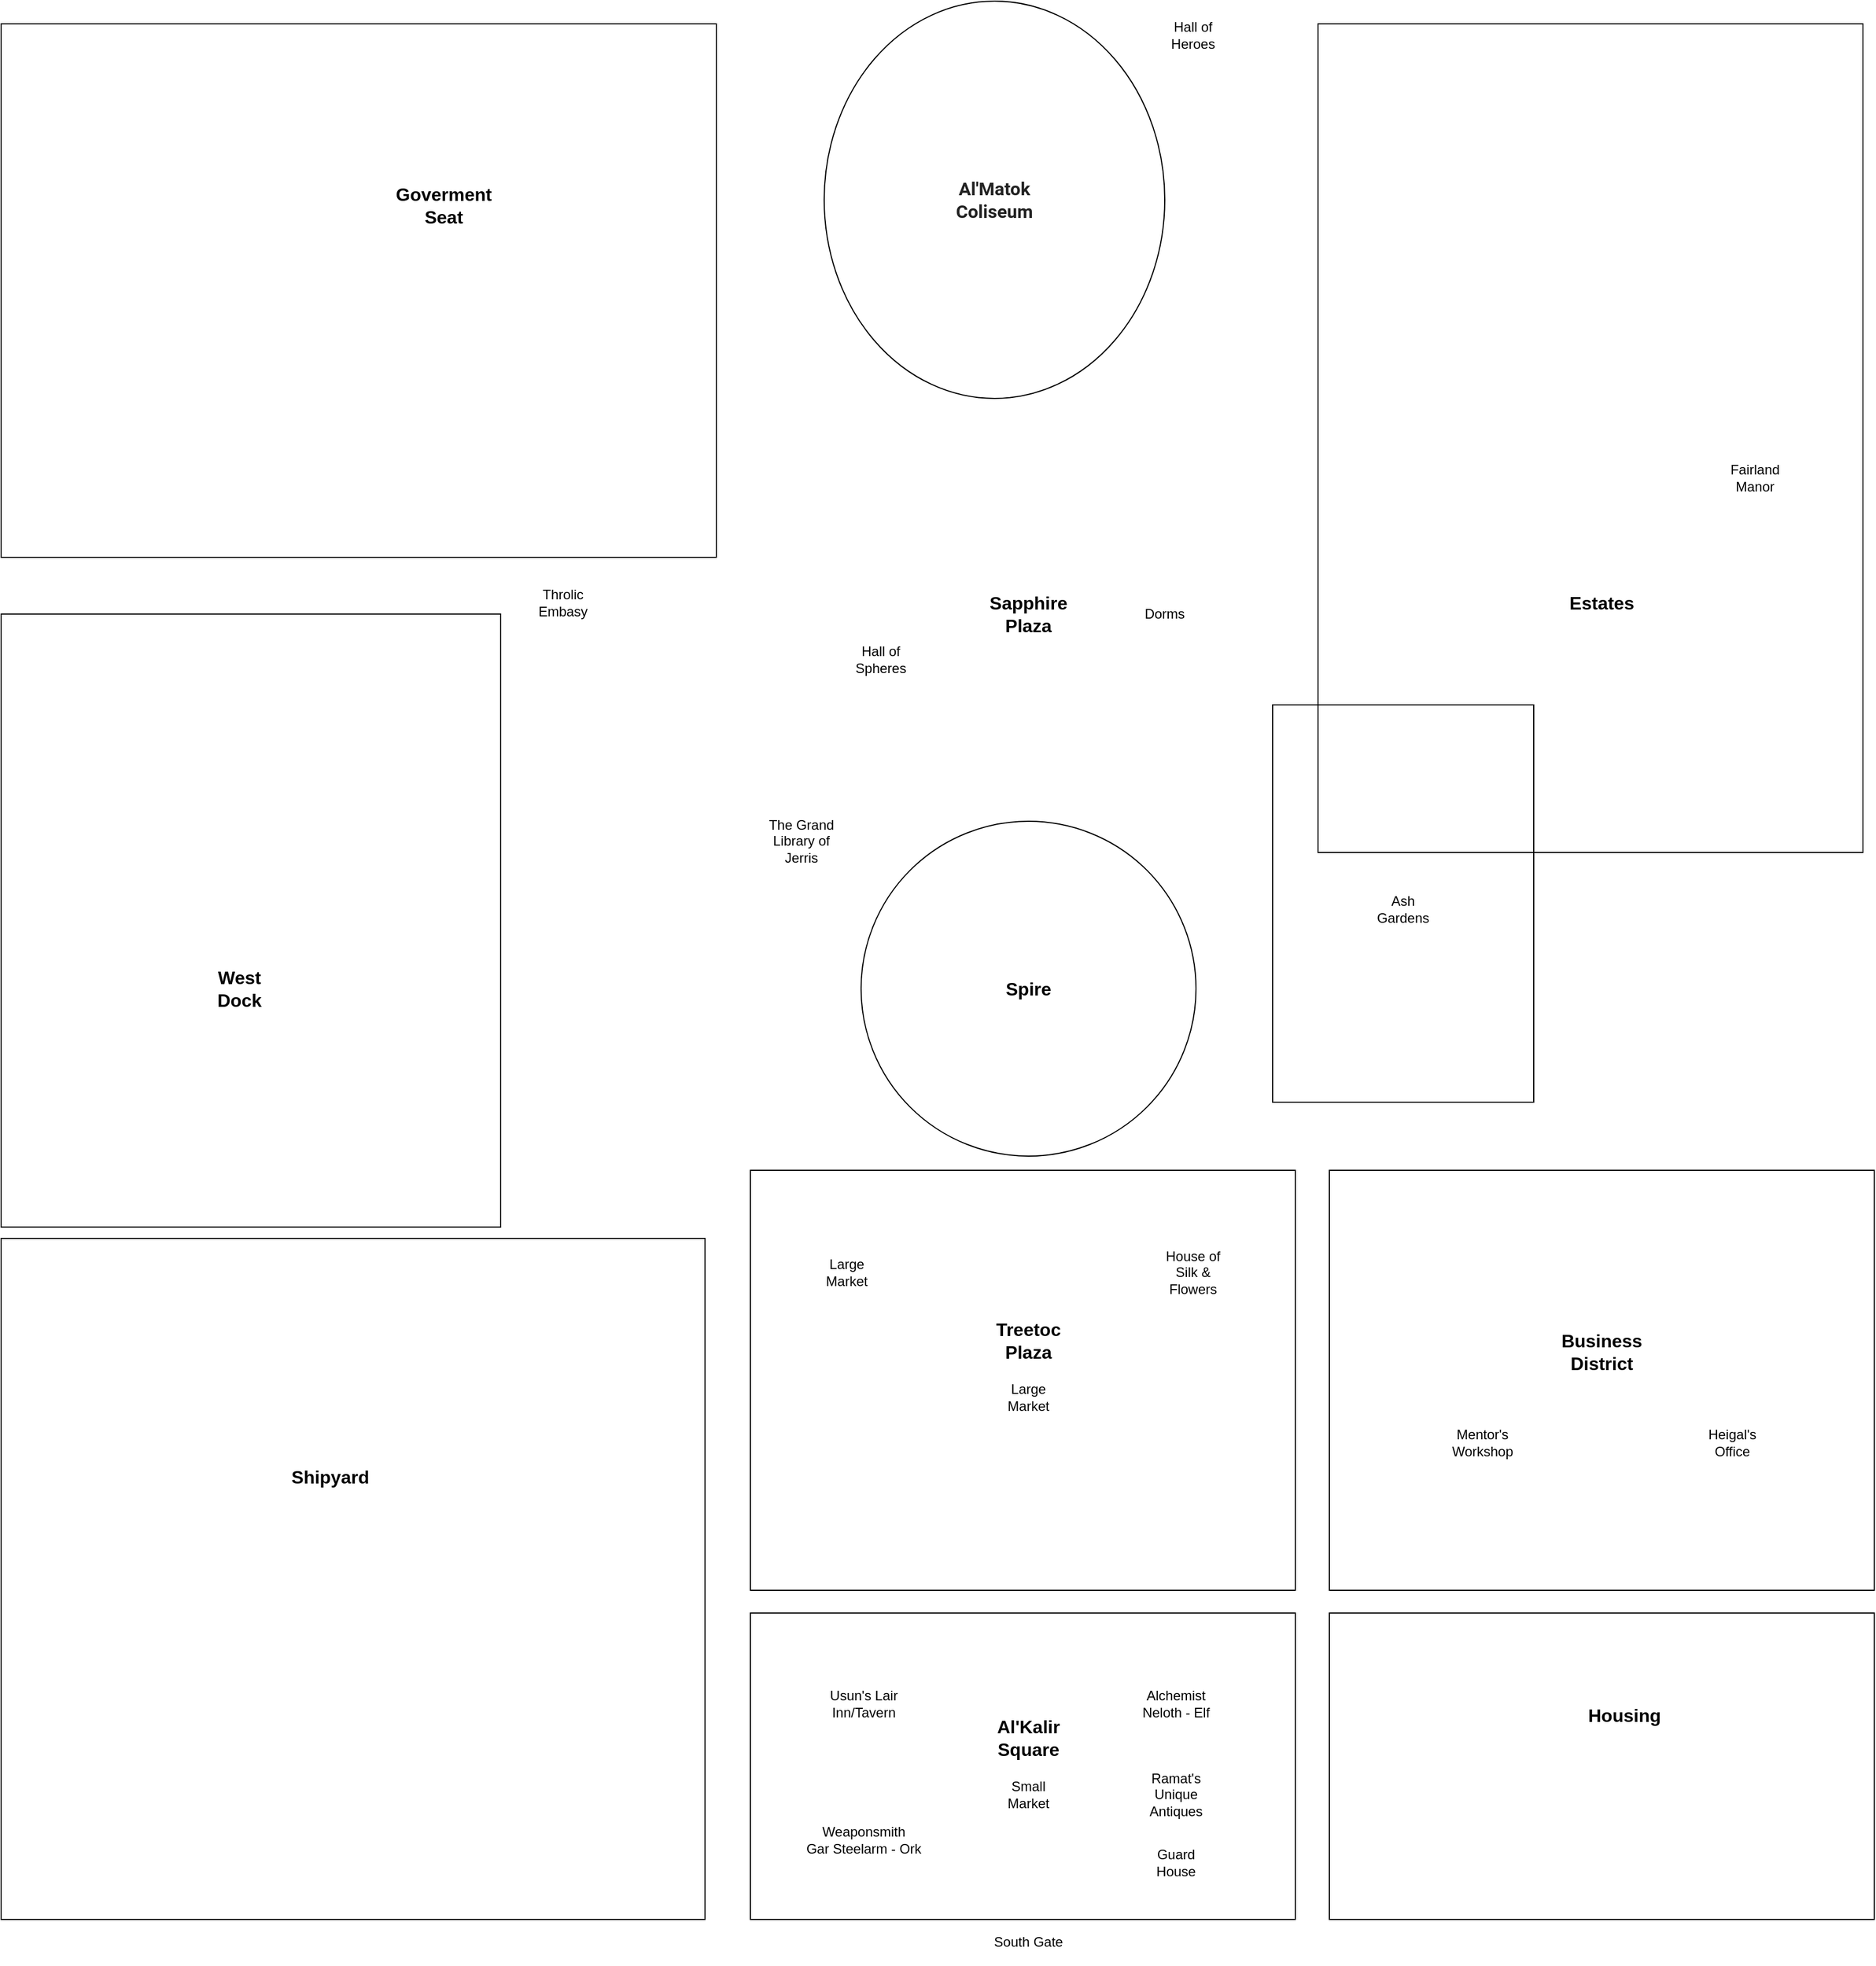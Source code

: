 <mxfile version="13.4.6" type="github">
  <diagram id="gBeoyxnjPRkxt87tUZH4" name="Page-1">
    <mxGraphModel dx="2377" dy="2237" grid="1" gridSize="10" guides="1" tooltips="1" connect="1" arrows="1" fold="1" page="0" pageScale="1" pageWidth="850" pageHeight="1100" math="0" shadow="0">
      <root>
        <mxCell id="0" />
        <mxCell id="1" parent="0" />
        <mxCell id="02-kwTNhgJaQTxuko_tk-4" value="" style="ellipse;whiteSpace=wrap;html=1;fillColor=none;" vertex="1" parent="1">
          <mxGeometry x="225" y="-1030" width="300" height="350" as="geometry" />
        </mxCell>
        <mxCell id="02-kwTNhgJaQTxuko_tk-1" value="" style="rounded=0;whiteSpace=wrap;html=1;fillColor=none;fontSize=16;" vertex="1" parent="1">
          <mxGeometry x="620" y="-410" width="230" height="350" as="geometry" />
        </mxCell>
        <mxCell id="b8Ko2YbfWa-QRJcQ-C6n-42" value="" style="rounded=0;whiteSpace=wrap;html=1;fillColor=none;fontSize=16;" parent="1" vertex="1">
          <mxGeometry x="160" y="390" width="480" height="270" as="geometry" />
        </mxCell>
        <mxCell id="b8Ko2YbfWa-QRJcQ-C6n-43" value="" style="rounded=0;whiteSpace=wrap;html=1;fillColor=none;fontSize=16;" parent="1" vertex="1">
          <mxGeometry x="-500" y="60" width="620" height="600" as="geometry" />
        </mxCell>
        <mxCell id="b8Ko2YbfWa-QRJcQ-C6n-45" value="" style="rounded=0;whiteSpace=wrap;html=1;fillColor=none;fontSize=16;" parent="1" vertex="1">
          <mxGeometry x="-500" y="-490" width="440" height="540" as="geometry" />
        </mxCell>
        <mxCell id="b8Ko2YbfWa-QRJcQ-C6n-48" value="" style="rounded=0;whiteSpace=wrap;html=1;fillColor=none;fontSize=16;" parent="1" vertex="1">
          <mxGeometry x="670" y="390" width="480" height="270" as="geometry" />
        </mxCell>
        <mxCell id="b8Ko2YbfWa-QRJcQ-C6n-46" value="" style="rounded=0;whiteSpace=wrap;html=1;fillColor=none;fontSize=16;" parent="1" vertex="1">
          <mxGeometry x="160" width="480" height="370" as="geometry" />
        </mxCell>
        <mxCell id="b8Ko2YbfWa-QRJcQ-C6n-47" value="" style="rounded=0;whiteSpace=wrap;html=1;fillColor=none;fontSize=16;" parent="1" vertex="1">
          <mxGeometry x="670" width="480" height="370" as="geometry" />
        </mxCell>
        <mxCell id="b8Ko2YbfWa-QRJcQ-C6n-49" value="" style="rounded=0;whiteSpace=wrap;html=1;fillColor=none;fontSize=16;" parent="1" vertex="1">
          <mxGeometry x="660" y="-1010" width="480" height="730" as="geometry" />
        </mxCell>
        <mxCell id="b8Ko2YbfWa-QRJcQ-C6n-1" value="Al&#39;Kalir Square" style="text;html=1;strokeColor=none;fillColor=none;align=center;verticalAlign=middle;whiteSpace=wrap;rounded=0;fontStyle=1;fontSize=16;" parent="1" vertex="1">
          <mxGeometry x="385" y="490" width="40" height="20" as="geometry" />
        </mxCell>
        <mxCell id="b8Ko2YbfWa-QRJcQ-C6n-2" value="Usun&#39;s Lair Inn/Tavern" style="text;html=1;strokeColor=none;fillColor=none;align=center;verticalAlign=middle;whiteSpace=wrap;rounded=0;" parent="1" vertex="1">
          <mxGeometry x="225" y="450" width="70" height="40" as="geometry" />
        </mxCell>
        <mxCell id="b8Ko2YbfWa-QRJcQ-C6n-3" value="Weaponsmith&lt;br&gt;Gar Steelarm - Ork" style="text;html=1;strokeColor=none;fillColor=none;align=center;verticalAlign=middle;whiteSpace=wrap;rounded=0;" parent="1" vertex="1">
          <mxGeometry x="200" y="570" width="120" height="40" as="geometry" />
        </mxCell>
        <mxCell id="b8Ko2YbfWa-QRJcQ-C6n-4" value="Alchemist&lt;br&gt;Neloth - Elf" style="text;html=1;strokeColor=none;fillColor=none;align=center;verticalAlign=middle;whiteSpace=wrap;rounded=0;" parent="1" vertex="1">
          <mxGeometry x="500" y="450" width="70" height="40" as="geometry" />
        </mxCell>
        <mxCell id="b8Ko2YbfWa-QRJcQ-C6n-7" value="South Gate" style="text;html=1;strokeColor=none;fillColor=none;align=center;verticalAlign=middle;whiteSpace=wrap;rounded=0;" parent="1" vertex="1">
          <mxGeometry x="370" y="660" width="70" height="40" as="geometry" />
        </mxCell>
        <mxCell id="b8Ko2YbfWa-QRJcQ-C6n-9" value="Small Market" style="text;html=1;strokeColor=none;fillColor=none;align=center;verticalAlign=middle;whiteSpace=wrap;rounded=0;" parent="1" vertex="1">
          <mxGeometry x="385" y="540" width="40" height="20" as="geometry" />
        </mxCell>
        <mxCell id="b8Ko2YbfWa-QRJcQ-C6n-10" value="Guard House" style="text;html=1;strokeColor=none;fillColor=none;align=center;verticalAlign=middle;whiteSpace=wrap;rounded=0;" parent="1" vertex="1">
          <mxGeometry x="515" y="600" width="40" height="20" as="geometry" />
        </mxCell>
        <mxCell id="b8Ko2YbfWa-QRJcQ-C6n-11" value="Ramat&#39;s Unique Antiques" style="text;html=1;strokeColor=none;fillColor=none;align=center;verticalAlign=middle;whiteSpace=wrap;rounded=0;" parent="1" vertex="1">
          <mxGeometry x="515" y="540" width="40" height="20" as="geometry" />
        </mxCell>
        <mxCell id="b8Ko2YbfWa-QRJcQ-C6n-12" value="Treetoc&lt;br&gt;Plaza" style="text;html=1;strokeColor=none;fillColor=none;align=center;verticalAlign=middle;whiteSpace=wrap;rounded=0;fontSize=16;fontStyle=1" parent="1" vertex="1">
          <mxGeometry x="385" y="140" width="40" height="20" as="geometry" />
        </mxCell>
        <mxCell id="b8Ko2YbfWa-QRJcQ-C6n-13" value="Large Market" style="text;html=1;strokeColor=none;fillColor=none;align=center;verticalAlign=middle;whiteSpace=wrap;rounded=0;" parent="1" vertex="1">
          <mxGeometry x="370" y="180" width="70" height="40" as="geometry" />
        </mxCell>
        <mxCell id="b8Ko2YbfWa-QRJcQ-C6n-16" value="House of Silk &amp;amp; Flowers" style="text;html=1;strokeColor=none;fillColor=none;align=center;verticalAlign=middle;whiteSpace=wrap;rounded=0;" parent="1" vertex="1">
          <mxGeometry x="515" y="70" width="70" height="40" as="geometry" />
        </mxCell>
        <mxCell id="b8Ko2YbfWa-QRJcQ-C6n-17" value="Shipyard" style="text;html=1;strokeColor=none;fillColor=none;align=center;verticalAlign=middle;whiteSpace=wrap;rounded=0;fontSize=16;fontStyle=1" parent="1" vertex="1">
          <mxGeometry x="-230" y="260" width="40" height="20" as="geometry" />
        </mxCell>
        <mxCell id="b8Ko2YbfWa-QRJcQ-C6n-18" value="Business District" style="text;html=1;strokeColor=none;fillColor=none;align=center;verticalAlign=middle;whiteSpace=wrap;rounded=0;fontSize=16;fontStyle=1" parent="1" vertex="1">
          <mxGeometry x="890" y="150" width="40" height="20" as="geometry" />
        </mxCell>
        <mxCell id="b8Ko2YbfWa-QRJcQ-C6n-23" value="Spire" style="text;html=1;strokeColor=none;fillColor=none;align=center;verticalAlign=middle;whiteSpace=wrap;rounded=0;fontSize=16;fontStyle=1" parent="1" vertex="1">
          <mxGeometry x="385" y="-170" width="40" height="20" as="geometry" />
        </mxCell>
        <mxCell id="b8Ko2YbfWa-QRJcQ-C6n-25" value="Housing" style="text;html=1;strokeColor=none;fillColor=none;align=center;verticalAlign=middle;whiteSpace=wrap;rounded=0;fontSize=16;fontStyle=1" parent="1" vertex="1">
          <mxGeometry x="910" y="470" width="40" height="20" as="geometry" />
        </mxCell>
        <mxCell id="b8Ko2YbfWa-QRJcQ-C6n-26" value="Estates" style="text;html=1;strokeColor=none;fillColor=none;align=center;verticalAlign=middle;whiteSpace=wrap;rounded=0;fontSize=16;fontStyle=1" parent="1" vertex="1">
          <mxGeometry x="890" y="-510" width="40" height="20" as="geometry" />
        </mxCell>
        <mxCell id="b8Ko2YbfWa-QRJcQ-C6n-27" value="Goverment Seat" style="text;html=1;strokeColor=none;fillColor=none;align=center;verticalAlign=middle;whiteSpace=wrap;rounded=0;fontSize=16;fontStyle=1" parent="1" vertex="1">
          <mxGeometry x="-130" y="-860" width="40" height="20" as="geometry" />
        </mxCell>
        <mxCell id="b8Ko2YbfWa-QRJcQ-C6n-29" value="West Dock" style="text;html=1;strokeColor=none;fillColor=none;align=center;verticalAlign=middle;whiteSpace=wrap;rounded=0;fontSize=16;fontStyle=1" parent="1" vertex="1">
          <mxGeometry x="-310" y="-170" width="40" height="20" as="geometry" />
        </mxCell>
        <mxCell id="b8Ko2YbfWa-QRJcQ-C6n-30" value="Throlic Embasy" style="text;html=1;strokeColor=none;fillColor=none;align=center;verticalAlign=middle;whiteSpace=wrap;rounded=0;" parent="1" vertex="1">
          <mxGeometry x="-40" y="-520" width="70" height="40" as="geometry" />
        </mxCell>
        <mxCell id="b8Ko2YbfWa-QRJcQ-C6n-31" value="Heigal&#39;s Office" style="text;html=1;strokeColor=none;fillColor=none;align=center;verticalAlign=middle;whiteSpace=wrap;rounded=0;" parent="1" vertex="1">
          <mxGeometry x="990" y="220" width="70" height="40" as="geometry" />
        </mxCell>
        <mxCell id="b8Ko2YbfWa-QRJcQ-C6n-32" value="Hall of Spheres" style="text;html=1;strokeColor=none;fillColor=none;align=center;verticalAlign=middle;whiteSpace=wrap;rounded=0;" parent="1" vertex="1">
          <mxGeometry x="240" y="-470" width="70" height="40" as="geometry" />
        </mxCell>
        <mxCell id="b8Ko2YbfWa-QRJcQ-C6n-33" value="Large Market" style="text;html=1;strokeColor=none;fillColor=none;align=center;verticalAlign=middle;whiteSpace=wrap;rounded=0;" parent="1" vertex="1">
          <mxGeometry x="210" y="70" width="70" height="40" as="geometry" />
        </mxCell>
        <mxCell id="b8Ko2YbfWa-QRJcQ-C6n-34" value="Fairland Manor" style="text;html=1;strokeColor=none;fillColor=none;align=center;verticalAlign=middle;whiteSpace=wrap;rounded=0;" parent="1" vertex="1">
          <mxGeometry x="1010" y="-630" width="70" height="40" as="geometry" />
        </mxCell>
        <mxCell id="b8Ko2YbfWa-QRJcQ-C6n-35" value="The Grand Library of Jerris" style="text;html=1;strokeColor=none;fillColor=none;align=center;verticalAlign=middle;whiteSpace=wrap;rounded=0;" parent="1" vertex="1">
          <mxGeometry x="170" y="-310" width="70" height="40" as="geometry" />
        </mxCell>
        <mxCell id="b8Ko2YbfWa-QRJcQ-C6n-36" value="Sapphire Plaza" style="text;html=1;strokeColor=none;fillColor=none;align=center;verticalAlign=middle;whiteSpace=wrap;rounded=0;fontSize=16;fontStyle=1" parent="1" vertex="1">
          <mxGeometry x="385" y="-500" width="40" height="20" as="geometry" />
        </mxCell>
        <mxCell id="b8Ko2YbfWa-QRJcQ-C6n-37" value="Hall of Heroes" style="text;html=1;strokeColor=none;fillColor=none;align=center;verticalAlign=middle;whiteSpace=wrap;rounded=0;" parent="1" vertex="1">
          <mxGeometry x="515" y="-1020" width="70" height="40" as="geometry" />
        </mxCell>
        <mxCell id="b8Ko2YbfWa-QRJcQ-C6n-38" value="&lt;b style=&quot;color: rgb(34 , 34 , 34) ; font-family: &amp;#34;roboto&amp;#34; , &amp;#34;arial&amp;#34; , sans-serif ; text-align: left&quot;&gt;Al&#39;Matok Coliseum&lt;/b&gt;" style="text;html=1;strokeColor=none;fillColor=none;align=center;verticalAlign=middle;whiteSpace=wrap;rounded=0;fontSize=16;fontStyle=1" parent="1" vertex="1">
          <mxGeometry x="355" y="-865" width="40" height="20" as="geometry" />
        </mxCell>
        <mxCell id="b8Ko2YbfWa-QRJcQ-C6n-39" value="Dorms" style="text;html=1;strokeColor=none;fillColor=none;align=center;verticalAlign=middle;whiteSpace=wrap;rounded=0;" parent="1" vertex="1">
          <mxGeometry x="490" y="-510" width="70" height="40" as="geometry" />
        </mxCell>
        <mxCell id="b8Ko2YbfWa-QRJcQ-C6n-40" value="Ash Gardens" style="text;html=1;strokeColor=none;fillColor=none;align=center;verticalAlign=middle;whiteSpace=wrap;rounded=0;" parent="1" vertex="1">
          <mxGeometry x="700" y="-250" width="70" height="40" as="geometry" />
        </mxCell>
        <mxCell id="b8Ko2YbfWa-QRJcQ-C6n-50" value="" style="ellipse;whiteSpace=wrap;html=1;aspect=fixed;fillColor=none;fontSize=16;" parent="1" vertex="1">
          <mxGeometry x="257.5" y="-307.5" width="295" height="295" as="geometry" />
        </mxCell>
        <mxCell id="02-kwTNhgJaQTxuko_tk-2" value="Mentor&#39;s Workshop" style="text;html=1;strokeColor=none;fillColor=none;align=center;verticalAlign=middle;whiteSpace=wrap;rounded=0;" vertex="1" parent="1">
          <mxGeometry x="770" y="220" width="70" height="40" as="geometry" />
        </mxCell>
        <mxCell id="02-kwTNhgJaQTxuko_tk-3" value="" style="rounded=0;whiteSpace=wrap;html=1;fillColor=none;fontSize=16;" vertex="1" parent="1">
          <mxGeometry x="-500" y="-1010" width="630" height="470" as="geometry" />
        </mxCell>
      </root>
    </mxGraphModel>
  </diagram>
</mxfile>
